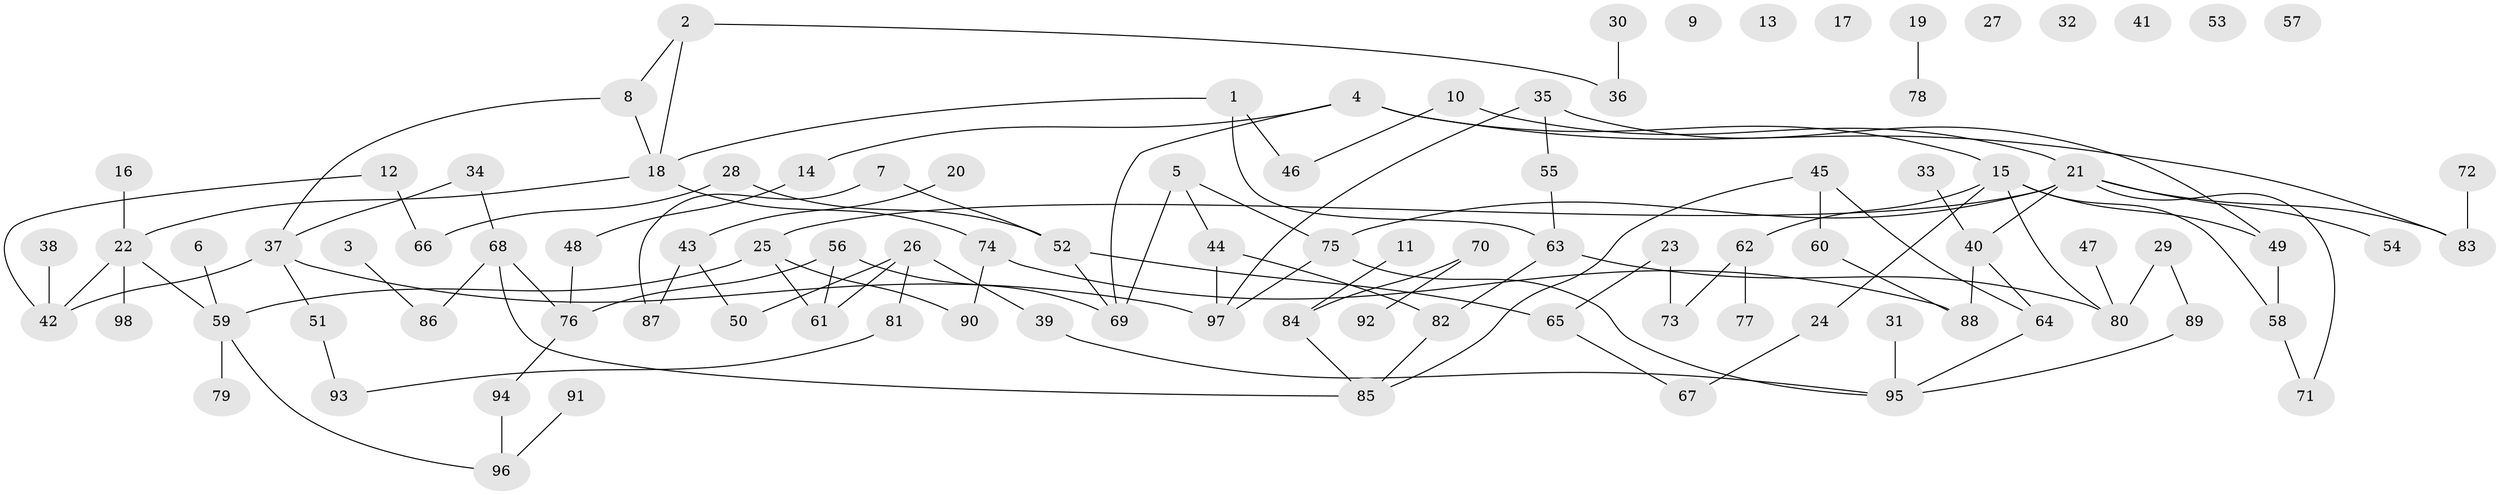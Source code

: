 // Generated by graph-tools (version 1.1) at 2025/49/03/09/25 03:49:12]
// undirected, 98 vertices, 117 edges
graph export_dot {
graph [start="1"]
  node [color=gray90,style=filled];
  1;
  2;
  3;
  4;
  5;
  6;
  7;
  8;
  9;
  10;
  11;
  12;
  13;
  14;
  15;
  16;
  17;
  18;
  19;
  20;
  21;
  22;
  23;
  24;
  25;
  26;
  27;
  28;
  29;
  30;
  31;
  32;
  33;
  34;
  35;
  36;
  37;
  38;
  39;
  40;
  41;
  42;
  43;
  44;
  45;
  46;
  47;
  48;
  49;
  50;
  51;
  52;
  53;
  54;
  55;
  56;
  57;
  58;
  59;
  60;
  61;
  62;
  63;
  64;
  65;
  66;
  67;
  68;
  69;
  70;
  71;
  72;
  73;
  74;
  75;
  76;
  77;
  78;
  79;
  80;
  81;
  82;
  83;
  84;
  85;
  86;
  87;
  88;
  89;
  90;
  91;
  92;
  93;
  94;
  95;
  96;
  97;
  98;
  1 -- 18;
  1 -- 46;
  1 -- 63;
  2 -- 8;
  2 -- 18;
  2 -- 36;
  3 -- 86;
  4 -- 14;
  4 -- 15;
  4 -- 69;
  4 -- 83;
  5 -- 44;
  5 -- 69;
  5 -- 75;
  6 -- 59;
  7 -- 52;
  7 -- 87;
  8 -- 18;
  8 -- 37;
  10 -- 21;
  10 -- 46;
  11 -- 84;
  12 -- 42;
  12 -- 66;
  14 -- 48;
  15 -- 24;
  15 -- 49;
  15 -- 58;
  15 -- 62;
  15 -- 80;
  16 -- 22;
  18 -- 22;
  18 -- 74;
  19 -- 78;
  20 -- 43;
  21 -- 25;
  21 -- 40;
  21 -- 54;
  21 -- 71;
  21 -- 75;
  21 -- 83;
  22 -- 42;
  22 -- 59;
  22 -- 98;
  23 -- 65;
  23 -- 73;
  24 -- 67;
  25 -- 59;
  25 -- 61;
  25 -- 90;
  26 -- 39;
  26 -- 50;
  26 -- 61;
  26 -- 81;
  28 -- 52;
  28 -- 66;
  29 -- 80;
  29 -- 89;
  30 -- 36;
  31 -- 95;
  33 -- 40;
  34 -- 37;
  34 -- 68;
  35 -- 49;
  35 -- 55;
  35 -- 97;
  37 -- 42;
  37 -- 51;
  37 -- 97;
  38 -- 42;
  39 -- 95;
  40 -- 64;
  40 -- 88;
  43 -- 50;
  43 -- 87;
  44 -- 82;
  44 -- 97;
  45 -- 60;
  45 -- 64;
  45 -- 85;
  47 -- 80;
  48 -- 76;
  49 -- 58;
  51 -- 93;
  52 -- 65;
  52 -- 69;
  55 -- 63;
  56 -- 61;
  56 -- 69;
  56 -- 76;
  58 -- 71;
  59 -- 79;
  59 -- 96;
  60 -- 88;
  62 -- 73;
  62 -- 77;
  63 -- 80;
  63 -- 82;
  64 -- 95;
  65 -- 67;
  68 -- 76;
  68 -- 85;
  68 -- 86;
  70 -- 84;
  70 -- 92;
  72 -- 83;
  74 -- 88;
  74 -- 90;
  75 -- 95;
  75 -- 97;
  76 -- 94;
  81 -- 93;
  82 -- 85;
  84 -- 85;
  89 -- 95;
  91 -- 96;
  94 -- 96;
}
